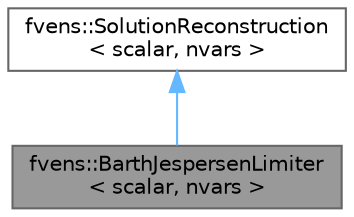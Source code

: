 digraph "fvens::BarthJespersenLimiter&lt; scalar, nvars &gt;"
{
 // LATEX_PDF_SIZE
  bgcolor="transparent";
  edge [fontname=Helvetica,fontsize=10,labelfontname=Helvetica,labelfontsize=10];
  node [fontname=Helvetica,fontsize=10,shape=box,height=0.2,width=0.4];
  Node1 [id="Node000001",label="fvens::BarthJespersenLimiter\l\< scalar, nvars \>",height=0.2,width=0.4,color="gray40", fillcolor="grey60", style="filled", fontcolor="black",tooltip="Non-differentiable multidimensional slope limiter for linear reconstruction."];
  Node2 -> Node1 [id="edge1_Node000001_Node000002",dir="back",color="steelblue1",style="solid",tooltip=" "];
  Node2 [id="Node000002",label="fvens::SolutionReconstruction\l\< scalar, nvars \>",height=0.2,width=0.4,color="gray40", fillcolor="white", style="filled",URL="$classfvens_1_1SolutionReconstruction.html",tooltip="Abstract class for computing face values from cell-centered values and gradients."];
}
